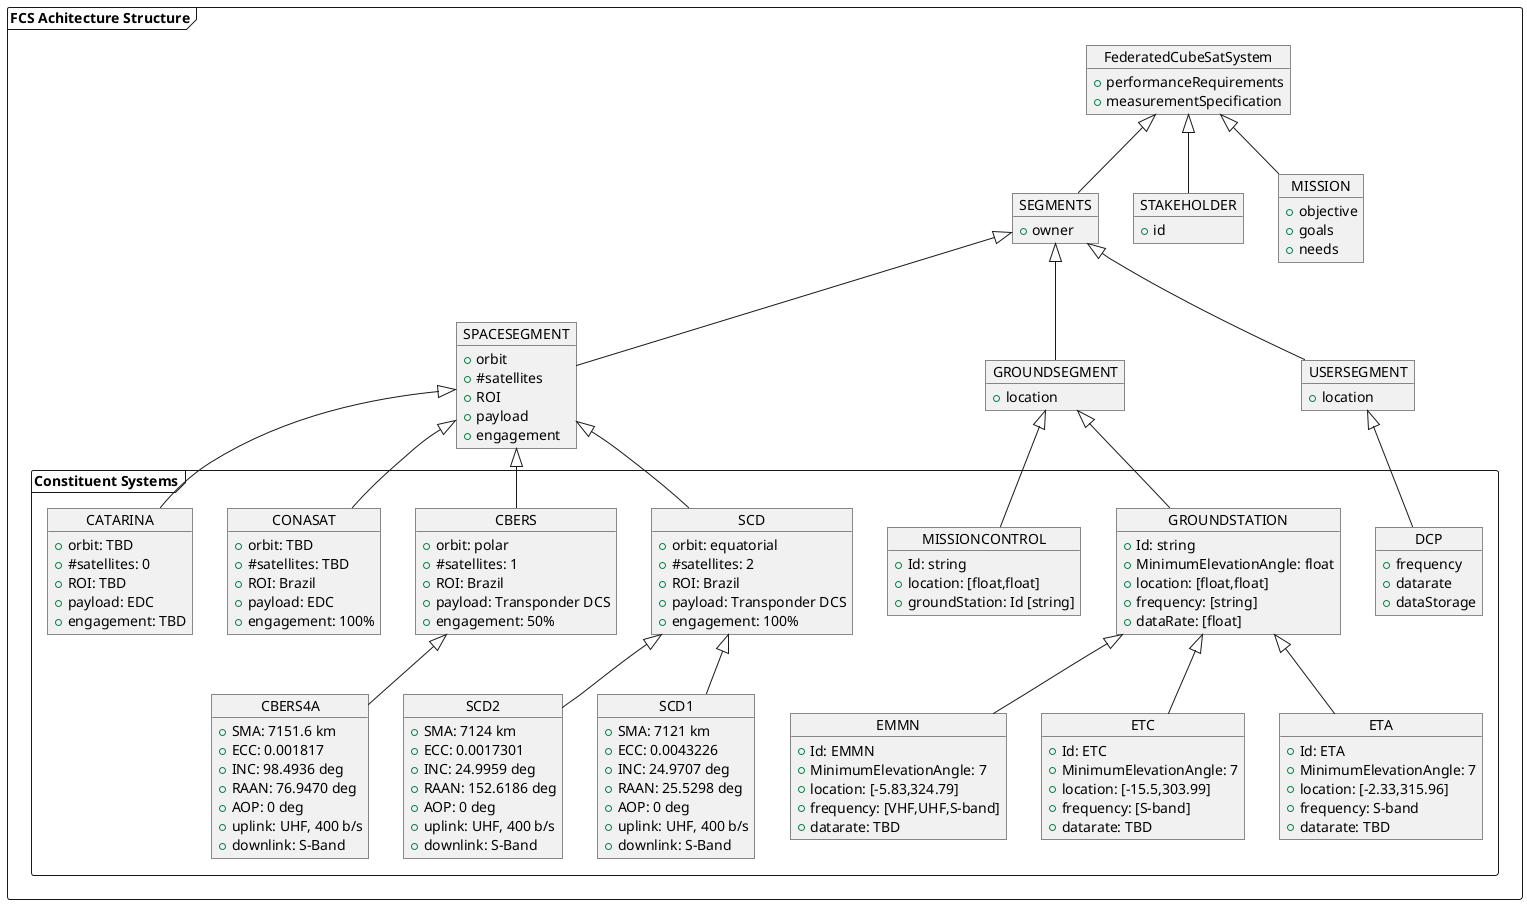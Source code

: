 @startuml architecturalprofile

' skinparam Linetype ortho

frame "FCS Achitecture Structure" {

    object FederatedCubeSatSystem {
        +performanceRequirements
        +measurementSpecification
    }

    object SEGMENTS {
        +owner
    }
    object STAKEHOLDER {
        +id
    }
    object MISSION {
        +objective
        +goals
        +needs
    }

    FederatedCubeSatSystem ^-- SEGMENTS
    FederatedCubeSatSystem ^-- STAKEHOLDER
    FederatedCubeSatSystem ^-- MISSION

    object SPACESEGMENT {
        +orbit
        +#satellites
        +ROI
        +payload
        +engagement
    }
    object GROUNDSEGMENT {
        +location
    }
    object USERSEGMENT {
        +location
    }

    SEGMENTS ^-- SPACESEGMENT
    SEGMENTS ^-- GROUNDSEGMENT
    SEGMENTS ^-- USERSEGMENT
    
    frame "Constituent Systems" as cs {
        object SCD {
        +orbit: equatorial
        +#satellites: 2
        +ROI: Brazil
        +payload: Transponder DCS
        +engagement: 100%
    }
    object CBERS {
        +orbit: polar
        +#satellites: 1
        +ROI: Brazil
        +payload: Transponder DCS
        +engagement: 50%
    }
    object CONASAT {
        +orbit: TBD
        +#satellites: TBD
        +ROI: Brazil
        +payload: EDC
        +engagement: 100%
    }
    object CATARINA {
        +orbit: TBD
        +#satellites: 0
        +ROI: TBD
        +payload: EDC
        +engagement: TBD
    }

    SPACESEGMENT ^-- SCD
    SPACESEGMENT ^-- CBERS
    SPACESEGMENT ^-- CONASAT
    SPACESEGMENT ^-- CATARINA

    object GROUNDSTATION {
        +Id: string
        +MinimumElevationAngle: float
        +location: [float,float]
        +frequency: [string]
        +dataRate: [float]
    }
    object MISSIONCONTROL {
        +Id: string
        +location: [float,float]
        +groundStation: Id [string]
    }

    GROUNDSEGMENT ^-- GROUNDSTATION
    GROUNDSEGMENT ^-- MISSIONCONTROL

    object DCP {
        +frequency
        +datarate
        +dataStorage
    }

    USERSEGMENT ^-- DCP

    object SCD1 {
        ' +TLE1: 22490U 93009B   22062.68172372  .00000315  00000-0  36869-4 0  9991
        ' +TLE2: 22490  24.9688 147.4435 0043082 138.7341 352.8685 14.44649554534249
        +SMA: 7121 km
        +ECC: 0.0043226
        +INC: 24.9707 deg 
        +RAAN: 25.5298 deg
        +AOP: 0 deg
        +uplink: UHF, 400 b/s
        +downlink: S-Band
    }
    object SCD2 {
        ' +TLE1: 25504U 98060A   22063.14270493  .00000285  00000-0  29770-4 0  9996
        ' +TLE2: 25504  24.9969 358.6150 0017354 152.6186 331.7953 14.44165264233965
        +SMA: 7124 km
        +ECC: 0.0017301
        +INC: 24.9959 deg 
        +RAAN: 152.6186 deg
        +AOP: 0 deg
        +uplink: UHF, 400 b/s
        +downlink: S-Band
    }
    object CBERS4A {
        ' +TLE1: 40336U 14079A   22063.09024170  .00000021  00000-0  22404-4 0  9992
        ' +TLE2: 40336  98.4936 138.6168 0001817  76.9470 283.1933 14.35446246379298
        +SMA: 7151.6 km
        +ECC: 0.001817
        +INC: 98.4936 deg 
        +RAAN: 76.9470 deg
        +AOP: 0 deg
        +uplink: UHF, 400 b/s
        +downlink: S-Band
    }

    SCD ^-- SCD1
    SCD ^-- SCD2
    CBERS ^-- CBERS4A

    object EMMN {
        +Id: EMMN
        +MinimumElevationAngle: 7
        +location: [-5.83,324.79]
        +frequency: [VHF,UHF,S-band]  
        +datarate: TBD
    }
    object ETC {
        +Id: ETC
        +MinimumElevationAngle: 7
        +location: [-15.5,303.99]
        +frequency: [S-band]
        +datarate: TBD
    }
    object ETA {
        +Id: ETA
        +MinimumElevationAngle: 7
        +location: [-2.33,315.96]
        +frequency: S-band
        +datarate: TBD
    }

    GROUNDSTATION ^-- EMMN
    GROUNDSTATION ^-- ETC
    GROUNDSTATION ^-- ETA
    }

}

@enduml